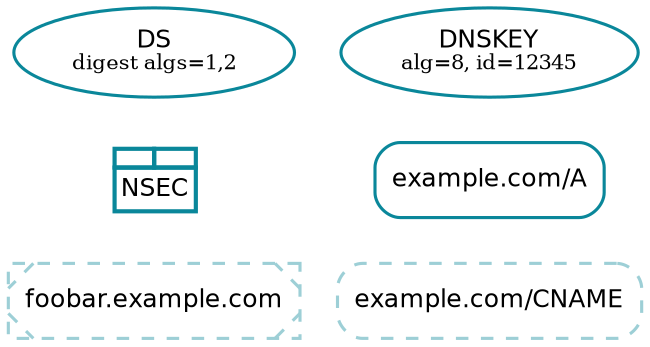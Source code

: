 digraph {
  graph [compound=true, rankdir=BT, ranksep=0.3];
	node [label="\N",
		penwidth=1.5
	];
	edge [penwidth=1.5];

	"DS-1_2|example.com|8|54321|1_2" [color="#0a879a",
		fillcolor="#ffffff",
		label=<<FONT POINT-SIZE="12" FACE="Helvetica">DS</FONT><BR/><FONT POINT-SIZE="10">digest algs=1,2</FONT>>,
		shape=ellipse,
		style=filled];
	"DNSKEY-0|example.com|8|12345"	 [color="#0a879a",
		fillcolor="#ffffff",
		label=<<FONT POINT-SIZE="12" FACE="Helvetica">DNSKEY</FONT><BR/><FONT POINT-SIZE="10">alg=8, id=12345</FONT>>,
		shape=ellipse,
		style=filled];
	"NSEC-0|foobar.example.com|A" [color="#0a879a",
					fillcolor="#ffffff",
          label=<<TABLE COLOR="#0a879a" BORDER="0" CELLSPACING="-2" CELLPADDING="0" BGCOLOR="#ffffff"><TR>
<TD PORT="nsec1" BORDER="2"><FONT POINT-SIZE="6"> </FONT></TD>
<TD PORT="nsec2" BORDER="2"><FONT POINT-SIZE="6"> </FONT></TD>
</TR><TR><TD COLSPAN="2" BORDER="2" CELLPADDING="3"><FONT POINT-SIZE="12" FACE="Helvetica">NSEC</FONT></TD></TR>
</TABLE>>,
					shape=none,
					style=filled];
	"RRset-10|example.com|A" [color="#0a879a",
					fillcolor="#ffffff",
					label=<<FONT POINT-SIZE="12" FACE="Helvetica">example.com/A</FONT>>,
					shape=rectangle,
					style="rounded,filled"];
	"RRset-1|example.com|CNAME" [color="#9dcfd6",
					fillcolor="#ffffff",
					label=<<FONT POINT-SIZE="12" FACE="Helvetica">example.com/CNAME</FONT>>,
					shape=rectangle,
					style="rounded,filled,dashed"];
	"RRset-0|foobar.example.com|A" [color="#9dcfd6",
					fillcolor="#ffffff",
					label=<<FONT POINT-SIZE="12" FACE="Helvetica">foobar.example.com</FONT>>,
					shape=rectangle,
					style="rounded,filled,dashed,diagonals"];
	"RRset-10|example.com|A" -> "DNSKEY-0|example.com|8|12345" [style=invis];
	"NSEC-0|foobar.example.com|A" -> "DS-1_2|example.com|8|54321|1_2" [style=invis];
	"RRset-1|example.com|CNAME" -> "RRset-10|example.com|A" [style=invis];
	"RRset-0|foobar.example.com|A" ->  "NSEC-0|foobar.example.com|A" [style=invis];
}
